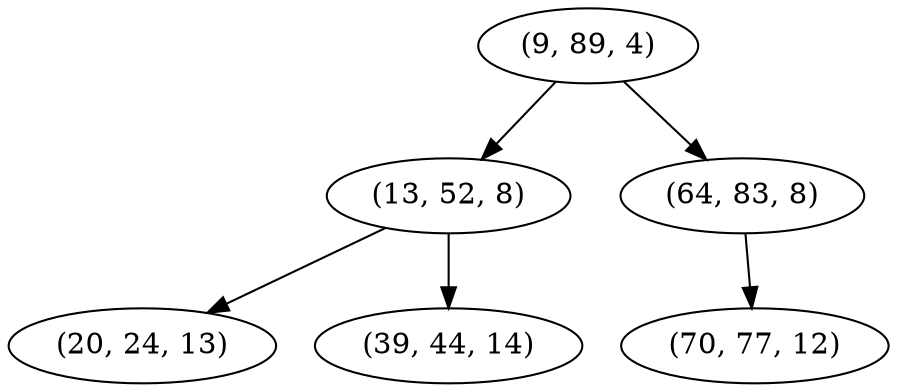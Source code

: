 digraph tree {
    "(9, 89, 4)";
    "(13, 52, 8)";
    "(20, 24, 13)";
    "(39, 44, 14)";
    "(64, 83, 8)";
    "(70, 77, 12)";
    "(9, 89, 4)" -> "(13, 52, 8)";
    "(9, 89, 4)" -> "(64, 83, 8)";
    "(13, 52, 8)" -> "(20, 24, 13)";
    "(13, 52, 8)" -> "(39, 44, 14)";
    "(64, 83, 8)" -> "(70, 77, 12)";
}
